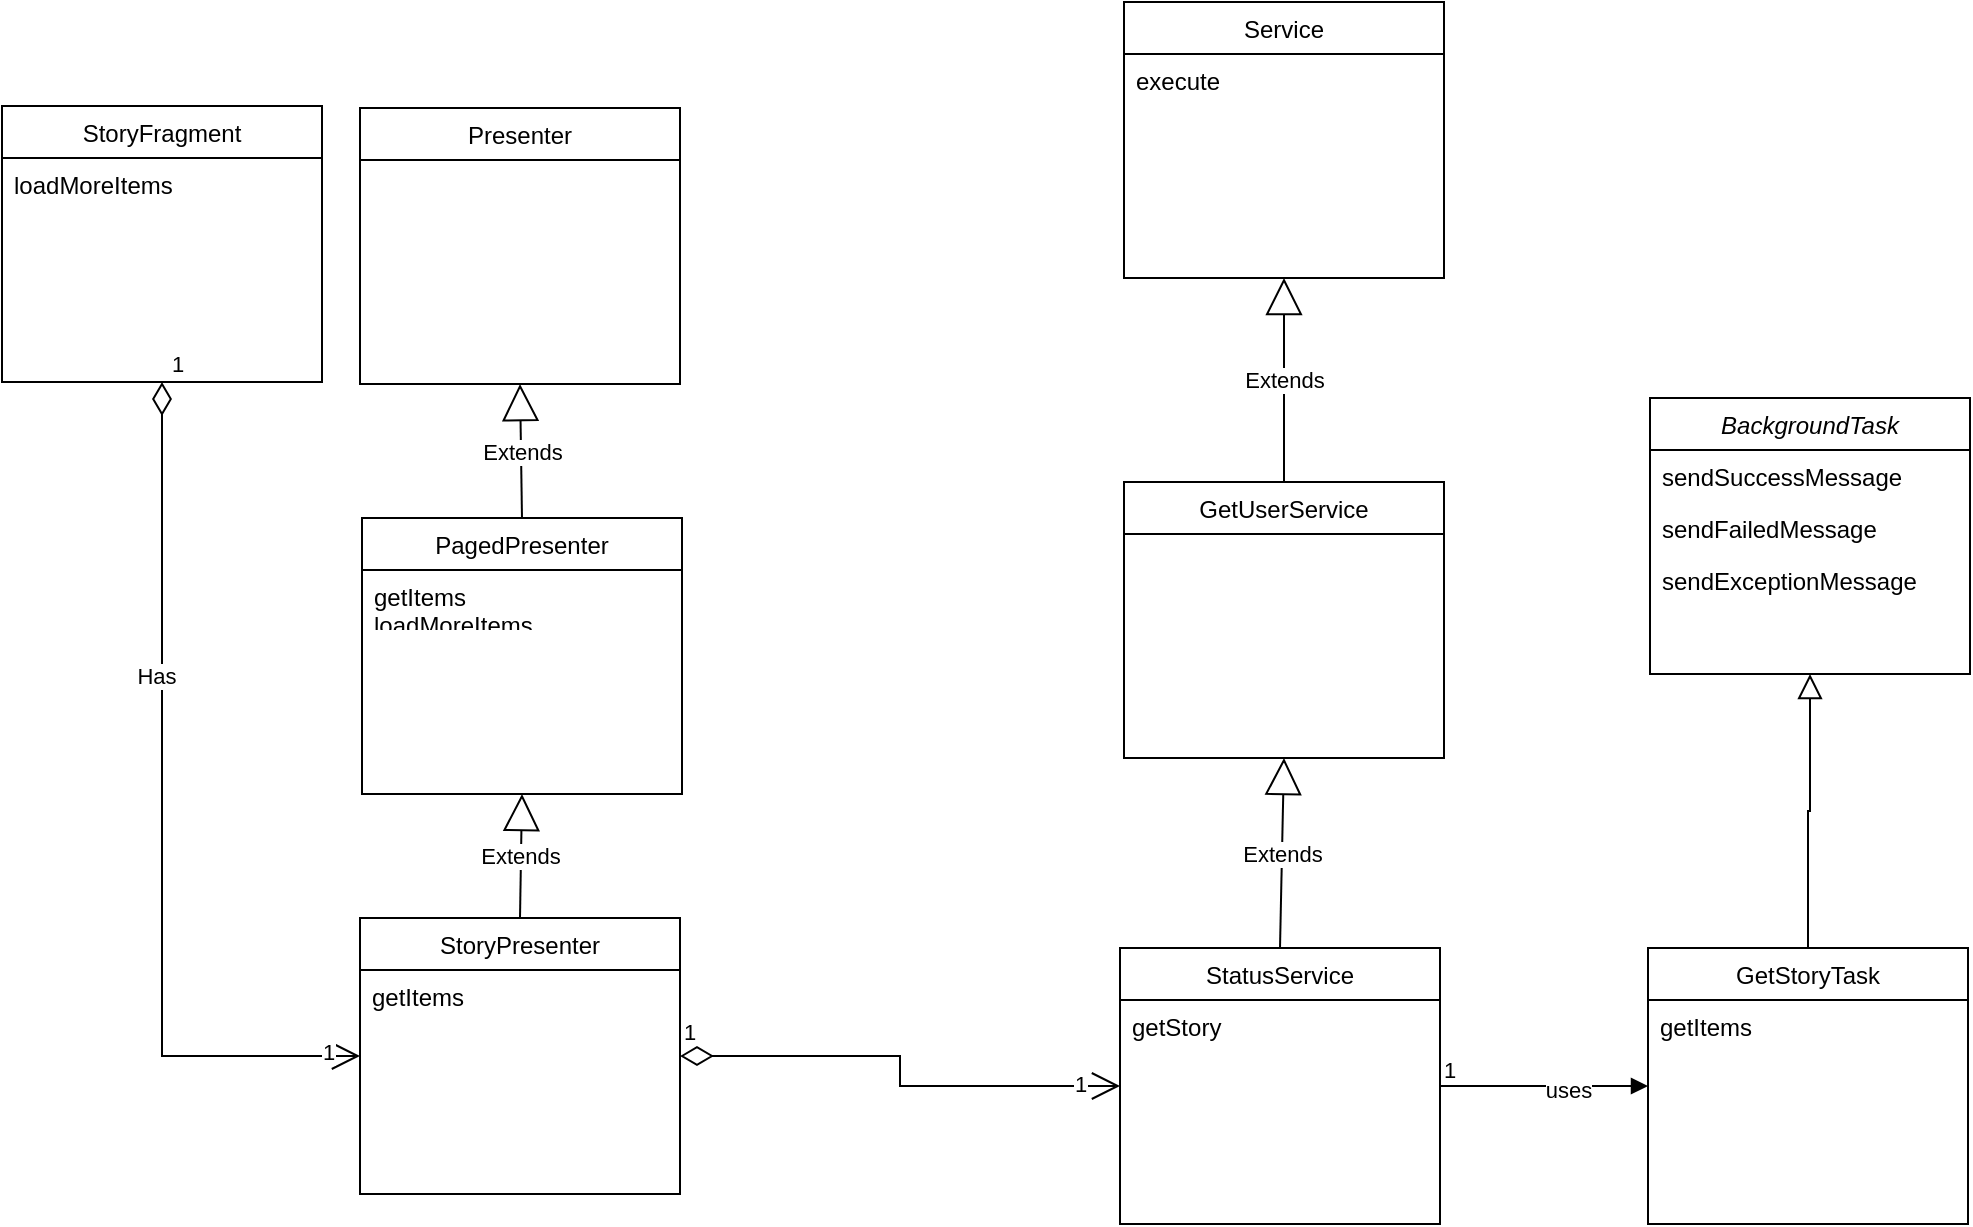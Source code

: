 <mxfile version="16.6.1" type="github" pages="2">
  <diagram id="C5RBs43oDa-KdzZeNtuy" name="Page-1">
    <mxGraphModel dx="1504" dy="644" grid="1" gridSize="1" guides="1" tooltips="1" connect="1" arrows="1" fold="1" page="1" pageScale="1" pageWidth="1169" pageHeight="827" math="0" shadow="0">
      <root>
        <mxCell id="WIyWlLk6GJQsqaUBKTNV-0" />
        <mxCell id="WIyWlLk6GJQsqaUBKTNV-1" parent="WIyWlLk6GJQsqaUBKTNV-0" />
        <mxCell id="zkfFHV4jXpPFQw0GAbJ--0" value="BackgroundTask" style="swimlane;fontStyle=2;align=center;verticalAlign=top;childLayout=stackLayout;horizontal=1;startSize=26;horizontalStack=0;resizeParent=1;resizeLast=0;collapsible=1;marginBottom=0;rounded=0;shadow=0;strokeWidth=1;" parent="WIyWlLk6GJQsqaUBKTNV-1" vertex="1">
          <mxGeometry x="841" y="291" width="160" height="138" as="geometry">
            <mxRectangle x="230" y="140" width="160" height="26" as="alternateBounds" />
          </mxGeometry>
        </mxCell>
        <mxCell id="zkfFHV4jXpPFQw0GAbJ--1" value="sendSuccessMessage" style="text;align=left;verticalAlign=top;spacingLeft=4;spacingRight=4;overflow=hidden;rotatable=0;points=[[0,0.5],[1,0.5]];portConstraint=eastwest;" parent="zkfFHV4jXpPFQw0GAbJ--0" vertex="1">
          <mxGeometry y="26" width="160" height="26" as="geometry" />
        </mxCell>
        <mxCell id="zkfFHV4jXpPFQw0GAbJ--2" value="sendFailedMessage" style="text;align=left;verticalAlign=top;spacingLeft=4;spacingRight=4;overflow=hidden;rotatable=0;points=[[0,0.5],[1,0.5]];portConstraint=eastwest;rounded=0;shadow=0;html=0;" parent="zkfFHV4jXpPFQw0GAbJ--0" vertex="1">
          <mxGeometry y="52" width="160" height="26" as="geometry" />
        </mxCell>
        <mxCell id="zkfFHV4jXpPFQw0GAbJ--3" value="sendExceptionMessage" style="text;align=left;verticalAlign=top;spacingLeft=4;spacingRight=4;overflow=hidden;rotatable=0;points=[[0,0.5],[1,0.5]];portConstraint=eastwest;rounded=0;shadow=0;html=0;" parent="zkfFHV4jXpPFQw0GAbJ--0" vertex="1">
          <mxGeometry y="78" width="160" height="26" as="geometry" />
        </mxCell>
        <mxCell id="zkfFHV4jXpPFQw0GAbJ--6" value="GetStoryTask" style="swimlane;fontStyle=0;align=center;verticalAlign=top;childLayout=stackLayout;horizontal=1;startSize=26;horizontalStack=0;resizeParent=1;resizeLast=0;collapsible=1;marginBottom=0;rounded=0;shadow=0;strokeWidth=1;" parent="WIyWlLk6GJQsqaUBKTNV-1" vertex="1">
          <mxGeometry x="840" y="566" width="160" height="138" as="geometry">
            <mxRectangle x="130" y="380" width="160" height="26" as="alternateBounds" />
          </mxGeometry>
        </mxCell>
        <mxCell id="zkfFHV4jXpPFQw0GAbJ--11" value="getItems" style="text;align=left;verticalAlign=top;spacingLeft=4;spacingRight=4;overflow=hidden;rotatable=0;points=[[0,0.5],[1,0.5]];portConstraint=eastwest;" parent="zkfFHV4jXpPFQw0GAbJ--6" vertex="1">
          <mxGeometry y="26" width="160" height="26" as="geometry" />
        </mxCell>
        <mxCell id="zkfFHV4jXpPFQw0GAbJ--12" value="" style="endArrow=block;endSize=10;endFill=0;shadow=0;strokeWidth=1;rounded=0;edgeStyle=elbowEdgeStyle;elbow=vertical;" parent="WIyWlLk6GJQsqaUBKTNV-1" source="zkfFHV4jXpPFQw0GAbJ--6" target="zkfFHV4jXpPFQw0GAbJ--0" edge="1">
          <mxGeometry width="160" relative="1" as="geometry">
            <mxPoint x="565" y="281" as="sourcePoint" />
            <mxPoint x="565" y="281" as="targetPoint" />
          </mxGeometry>
        </mxCell>
        <mxCell id="kmsofIEx4EjmDfD09ovL-6" value="Service&#xa;" style="swimlane;fontStyle=0;align=center;verticalAlign=top;childLayout=stackLayout;horizontal=1;startSize=26;horizontalStack=0;resizeParent=1;resizeLast=0;collapsible=1;marginBottom=0;rounded=0;shadow=0;strokeWidth=1;" vertex="1" parent="WIyWlLk6GJQsqaUBKTNV-1">
          <mxGeometry x="578" y="93" width="160" height="138" as="geometry">
            <mxRectangle x="130" y="380" width="160" height="26" as="alternateBounds" />
          </mxGeometry>
        </mxCell>
        <mxCell id="kmsofIEx4EjmDfD09ovL-7" value="execute" style="text;align=left;verticalAlign=top;spacingLeft=4;spacingRight=4;overflow=hidden;rotatable=0;points=[[0,0.5],[1,0.5]];portConstraint=eastwest;" vertex="1" parent="kmsofIEx4EjmDfD09ovL-6">
          <mxGeometry y="26" width="160" height="26" as="geometry" />
        </mxCell>
        <mxCell id="kmsofIEx4EjmDfD09ovL-8" value="GetUserService" style="swimlane;fontStyle=0;align=center;verticalAlign=top;childLayout=stackLayout;horizontal=1;startSize=26;horizontalStack=0;resizeParent=1;resizeLast=0;collapsible=1;marginBottom=0;rounded=0;shadow=0;strokeWidth=1;" vertex="1" parent="WIyWlLk6GJQsqaUBKTNV-1">
          <mxGeometry x="578" y="333" width="160" height="138" as="geometry">
            <mxRectangle x="130" y="380" width="160" height="26" as="alternateBounds" />
          </mxGeometry>
        </mxCell>
        <mxCell id="kmsofIEx4EjmDfD09ovL-10" value="StatusService&#xa;" style="swimlane;fontStyle=0;align=center;verticalAlign=top;childLayout=stackLayout;horizontal=1;startSize=26;horizontalStack=0;resizeParent=1;resizeLast=0;collapsible=1;marginBottom=0;rounded=0;shadow=0;strokeWidth=1;" vertex="1" parent="WIyWlLk6GJQsqaUBKTNV-1">
          <mxGeometry x="576" y="566" width="160" height="138" as="geometry">
            <mxRectangle x="130" y="380" width="160" height="26" as="alternateBounds" />
          </mxGeometry>
        </mxCell>
        <mxCell id="kmsofIEx4EjmDfD09ovL-11" value="getStory" style="text;align=left;verticalAlign=top;spacingLeft=4;spacingRight=4;overflow=hidden;rotatable=0;points=[[0,0.5],[1,0.5]];portConstraint=eastwest;" vertex="1" parent="kmsofIEx4EjmDfD09ovL-10">
          <mxGeometry y="26" width="160" height="26" as="geometry" />
        </mxCell>
        <mxCell id="kmsofIEx4EjmDfD09ovL-12" value="StoryFragment" style="swimlane;fontStyle=0;align=center;verticalAlign=top;childLayout=stackLayout;horizontal=1;startSize=26;horizontalStack=0;resizeParent=1;resizeLast=0;collapsible=1;marginBottom=0;rounded=0;shadow=0;strokeWidth=1;" vertex="1" parent="WIyWlLk6GJQsqaUBKTNV-1">
          <mxGeometry x="17" y="145" width="160" height="138" as="geometry">
            <mxRectangle x="130" y="380" width="160" height="26" as="alternateBounds" />
          </mxGeometry>
        </mxCell>
        <mxCell id="kmsofIEx4EjmDfD09ovL-13" value="loadMoreItems" style="text;align=left;verticalAlign=top;spacingLeft=4;spacingRight=4;overflow=hidden;rotatable=0;points=[[0,0.5],[1,0.5]];portConstraint=eastwest;" vertex="1" parent="kmsofIEx4EjmDfD09ovL-12">
          <mxGeometry y="26" width="160" height="26" as="geometry" />
        </mxCell>
        <mxCell id="kmsofIEx4EjmDfD09ovL-14" value="StoryPresenter" style="swimlane;fontStyle=0;align=center;verticalAlign=top;childLayout=stackLayout;horizontal=1;startSize=26;horizontalStack=0;resizeParent=1;resizeLast=0;collapsible=1;marginBottom=0;rounded=0;shadow=0;strokeWidth=1;" vertex="1" parent="WIyWlLk6GJQsqaUBKTNV-1">
          <mxGeometry x="196" y="551" width="160" height="138" as="geometry">
            <mxRectangle x="130" y="380" width="160" height="26" as="alternateBounds" />
          </mxGeometry>
        </mxCell>
        <mxCell id="kmsofIEx4EjmDfD09ovL-15" value="getItems" style="text;align=left;verticalAlign=top;spacingLeft=4;spacingRight=4;overflow=hidden;rotatable=0;points=[[0,0.5],[1,0.5]];portConstraint=eastwest;" vertex="1" parent="kmsofIEx4EjmDfD09ovL-14">
          <mxGeometry y="26" width="160" height="26" as="geometry" />
        </mxCell>
        <mxCell id="kmsofIEx4EjmDfD09ovL-16" value="PagedPresenter" style="swimlane;fontStyle=0;align=center;verticalAlign=top;childLayout=stackLayout;horizontal=1;startSize=26;horizontalStack=0;resizeParent=1;resizeLast=0;collapsible=1;marginBottom=0;rounded=0;shadow=0;strokeWidth=1;" vertex="1" parent="WIyWlLk6GJQsqaUBKTNV-1">
          <mxGeometry x="197" y="351" width="160" height="138" as="geometry">
            <mxRectangle x="130" y="380" width="160" height="26" as="alternateBounds" />
          </mxGeometry>
        </mxCell>
        <mxCell id="kmsofIEx4EjmDfD09ovL-17" value="getItems&#xa;loadMoreItems" style="text;align=left;verticalAlign=top;spacingLeft=4;spacingRight=4;overflow=hidden;rotatable=0;points=[[0,0.5],[1,0.5]];portConstraint=eastwest;" vertex="1" parent="kmsofIEx4EjmDfD09ovL-16">
          <mxGeometry y="26" width="160" height="26" as="geometry" />
        </mxCell>
        <mxCell id="kmsofIEx4EjmDfD09ovL-18" value="Presenter" style="swimlane;fontStyle=0;align=center;verticalAlign=top;childLayout=stackLayout;horizontal=1;startSize=26;horizontalStack=0;resizeParent=1;resizeLast=0;collapsible=1;marginBottom=0;rounded=0;shadow=0;strokeWidth=1;" vertex="1" parent="WIyWlLk6GJQsqaUBKTNV-1">
          <mxGeometry x="196" y="146" width="160" height="138" as="geometry">
            <mxRectangle x="130" y="380" width="160" height="26" as="alternateBounds" />
          </mxGeometry>
        </mxCell>
        <mxCell id="kmsofIEx4EjmDfD09ovL-23" value="Extends" style="endArrow=block;endSize=16;endFill=0;html=1;rounded=0;exitX=0.5;exitY=0;exitDx=0;exitDy=0;entryX=0.5;entryY=1;entryDx=0;entryDy=0;" edge="1" parent="WIyWlLk6GJQsqaUBKTNV-1" source="kmsofIEx4EjmDfD09ovL-14" target="kmsofIEx4EjmDfD09ovL-16">
          <mxGeometry width="160" relative="1" as="geometry">
            <mxPoint x="309" y="528" as="sourcePoint" />
            <mxPoint x="469" y="528" as="targetPoint" />
          </mxGeometry>
        </mxCell>
        <mxCell id="kmsofIEx4EjmDfD09ovL-24" value="Extends" style="endArrow=block;endSize=16;endFill=0;html=1;rounded=0;exitX=0.5;exitY=0;exitDx=0;exitDy=0;entryX=0.5;entryY=1;entryDx=0;entryDy=0;" edge="1" parent="WIyWlLk6GJQsqaUBKTNV-1" source="kmsofIEx4EjmDfD09ovL-16" target="kmsofIEx4EjmDfD09ovL-18">
          <mxGeometry width="160" relative="1" as="geometry">
            <mxPoint x="237" y="322" as="sourcePoint" />
            <mxPoint x="397" y="322" as="targetPoint" />
          </mxGeometry>
        </mxCell>
        <mxCell id="kmsofIEx4EjmDfD09ovL-26" value="1" style="endArrow=open;html=1;endSize=12;startArrow=diamondThin;startSize=14;startFill=0;edgeStyle=orthogonalEdgeStyle;align=left;verticalAlign=bottom;rounded=0;exitX=0.5;exitY=1;exitDx=0;exitDy=0;entryX=0;entryY=0.5;entryDx=0;entryDy=0;" edge="1" parent="WIyWlLk6GJQsqaUBKTNV-1" source="kmsofIEx4EjmDfD09ovL-12" target="kmsofIEx4EjmDfD09ovL-14">
          <mxGeometry x="-1" y="3" relative="1" as="geometry">
            <mxPoint x="47" y="475" as="sourcePoint" />
            <mxPoint x="207" y="475" as="targetPoint" />
          </mxGeometry>
        </mxCell>
        <mxCell id="kmsofIEx4EjmDfD09ovL-31" value="Has" style="edgeLabel;html=1;align=center;verticalAlign=middle;resizable=0;points=[];" vertex="1" connectable="0" parent="kmsofIEx4EjmDfD09ovL-26">
          <mxGeometry x="-0.325" y="-3" relative="1" as="geometry">
            <mxPoint as="offset" />
          </mxGeometry>
        </mxCell>
        <mxCell id="kmsofIEx4EjmDfD09ovL-32" value="1" style="edgeLabel;html=1;align=center;verticalAlign=middle;resizable=0;points=[];" vertex="1" connectable="0" parent="kmsofIEx4EjmDfD09ovL-26">
          <mxGeometry x="0.927" y="2" relative="1" as="geometry">
            <mxPoint as="offset" />
          </mxGeometry>
        </mxCell>
        <mxCell id="kmsofIEx4EjmDfD09ovL-27" value="1" style="endArrow=open;html=1;endSize=12;startArrow=diamondThin;startSize=14;startFill=0;edgeStyle=orthogonalEdgeStyle;align=left;verticalAlign=bottom;rounded=0;entryX=0;entryY=0.5;entryDx=0;entryDy=0;exitX=1;exitY=0.5;exitDx=0;exitDy=0;" edge="1" parent="WIyWlLk6GJQsqaUBKTNV-1" source="kmsofIEx4EjmDfD09ovL-14" target="kmsofIEx4EjmDfD09ovL-10">
          <mxGeometry x="-1" y="3" relative="1" as="geometry">
            <mxPoint x="431" y="686" as="sourcePoint" />
            <mxPoint x="515" y="624" as="targetPoint" />
          </mxGeometry>
        </mxCell>
        <mxCell id="kmsofIEx4EjmDfD09ovL-33" value="1" style="edgeLabel;html=1;align=center;verticalAlign=middle;resizable=0;points=[];" vertex="1" connectable="0" parent="kmsofIEx4EjmDfD09ovL-27">
          <mxGeometry x="0.824" y="1" relative="1" as="geometry">
            <mxPoint as="offset" />
          </mxGeometry>
        </mxCell>
        <mxCell id="kmsofIEx4EjmDfD09ovL-28" value="Extends" style="endArrow=block;endSize=16;endFill=0;html=1;rounded=0;exitX=0.5;exitY=0;exitDx=0;exitDy=0;entryX=0.5;entryY=1;entryDx=0;entryDy=0;" edge="1" parent="WIyWlLk6GJQsqaUBKTNV-1" source="kmsofIEx4EjmDfD09ovL-10" target="kmsofIEx4EjmDfD09ovL-8">
          <mxGeometry width="160" relative="1" as="geometry">
            <mxPoint x="859" y="657" as="sourcePoint" />
            <mxPoint x="1019" y="657" as="targetPoint" />
          </mxGeometry>
        </mxCell>
        <mxCell id="kmsofIEx4EjmDfD09ovL-29" value="Extends" style="endArrow=block;endSize=16;endFill=0;html=1;rounded=0;exitX=0.5;exitY=0;exitDx=0;exitDy=0;entryX=0.5;entryY=1;entryDx=0;entryDy=0;" edge="1" parent="WIyWlLk6GJQsqaUBKTNV-1" source="kmsofIEx4EjmDfD09ovL-8" target="kmsofIEx4EjmDfD09ovL-6">
          <mxGeometry width="160" relative="1" as="geometry">
            <mxPoint x="660" y="266" as="sourcePoint" />
            <mxPoint x="731" y="243" as="targetPoint" />
          </mxGeometry>
        </mxCell>
        <mxCell id="kmsofIEx4EjmDfD09ovL-34" value="" style="endArrow=block;endFill=1;html=1;edgeStyle=orthogonalEdgeStyle;align=left;verticalAlign=top;rounded=0;exitX=1;exitY=0.5;exitDx=0;exitDy=0;entryX=0;entryY=0.5;entryDx=0;entryDy=0;" edge="1" parent="WIyWlLk6GJQsqaUBKTNV-1" source="kmsofIEx4EjmDfD09ovL-10" target="zkfFHV4jXpPFQw0GAbJ--6">
          <mxGeometry x="-1" relative="1" as="geometry">
            <mxPoint x="752" y="740" as="sourcePoint" />
            <mxPoint x="912" y="740" as="targetPoint" />
          </mxGeometry>
        </mxCell>
        <mxCell id="kmsofIEx4EjmDfD09ovL-35" value="1" style="edgeLabel;resizable=0;html=1;align=left;verticalAlign=bottom;" connectable="0" vertex="1" parent="kmsofIEx4EjmDfD09ovL-34">
          <mxGeometry x="-1" relative="1" as="geometry" />
        </mxCell>
        <mxCell id="kmsofIEx4EjmDfD09ovL-36" value="uses" style="edgeLabel;html=1;align=center;verticalAlign=middle;resizable=0;points=[];" vertex="1" connectable="0" parent="kmsofIEx4EjmDfD09ovL-34">
          <mxGeometry x="0.231" y="-2" relative="1" as="geometry">
            <mxPoint as="offset" />
          </mxGeometry>
        </mxCell>
      </root>
    </mxGraphModel>
  </diagram>
  <diagram id="iQ3ubwIp749yjxBsDsRo" name="Page-2">
    <mxGraphModel dx="510" dy="545" grid="1" gridSize="1" guides="1" tooltips="1" connect="1" arrows="1" fold="1" page="1" pageScale="1" pageWidth="827" pageHeight="1169" math="0" shadow="0">
      <root>
        <mxCell id="GoVaNWnmXzu0WusdhL1p-0" />
        <mxCell id="GoVaNWnmXzu0WusdhL1p-1" parent="GoVaNWnmXzu0WusdhL1p-0" />
        <mxCell id="GoVaNWnmXzu0WusdhL1p-3" value="" style="endArrow=none;dashed=1;html=1;rounded=0;entryX=0.5;entryY=1;entryDx=0;entryDy=0;" edge="1" parent="GoVaNWnmXzu0WusdhL1p-1">
          <mxGeometry width="50" height="50" relative="1" as="geometry">
            <mxPoint x="97" y="541" as="sourcePoint" />
            <mxPoint x="98" y="116" as="targetPoint" />
          </mxGeometry>
        </mxCell>
        <mxCell id="GoVaNWnmXzu0WusdhL1p-4" value="loginFragment" style="rounded=1;whiteSpace=wrap;html=1;" vertex="1" parent="GoVaNWnmXzu0WusdhL1p-1">
          <mxGeometry x="52" y="71" width="91" height="50" as="geometry" />
        </mxCell>
        <mxCell id="GoVaNWnmXzu0WusdhL1p-6" value="loginPresenter" style="rounded=1;whiteSpace=wrap;html=1;" vertex="1" parent="GoVaNWnmXzu0WusdhL1p-1">
          <mxGeometry x="189" y="72" width="91" height="50" as="geometry" />
        </mxCell>
        <mxCell id="GoVaNWnmXzu0WusdhL1p-7" value="userService" style="rounded=1;whiteSpace=wrap;html=1;" vertex="1" parent="GoVaNWnmXzu0WusdhL1p-1">
          <mxGeometry x="338" y="73" width="91" height="50" as="geometry" />
        </mxCell>
        <mxCell id="GoVaNWnmXzu0WusdhL1p-9" value="executorService" style="rounded=1;whiteSpace=wrap;html=1;" vertex="1" parent="GoVaNWnmXzu0WusdhL1p-1">
          <mxGeometry x="483" y="74" width="91" height="50" as="geometry" />
        </mxCell>
        <mxCell id="GoVaNWnmXzu0WusdhL1p-15" style="edgeStyle=orthogonalEdgeStyle;rounded=0;orthogonalLoop=1;jettySize=auto;html=1;exitX=1;exitY=0.25;exitDx=0;exitDy=0;entryX=-0.156;entryY=0.144;entryDx=0;entryDy=0;entryPerimeter=0;" edge="1" parent="GoVaNWnmXzu0WusdhL1p-1" source="GoVaNWnmXzu0WusdhL1p-10" target="GoVaNWnmXzu0WusdhL1p-14">
          <mxGeometry relative="1" as="geometry" />
        </mxCell>
        <mxCell id="GoVaNWnmXzu0WusdhL1p-16" value="onClick" style="edgeLabel;html=1;align=center;verticalAlign=middle;resizable=0;points=[];" vertex="1" connectable="0" parent="GoVaNWnmXzu0WusdhL1p-15">
          <mxGeometry x="-0.155" y="1" relative="1" as="geometry">
            <mxPoint as="offset" />
          </mxGeometry>
        </mxCell>
        <mxCell id="GoVaNWnmXzu0WusdhL1p-10" value="" style="rounded=1;whiteSpace=wrap;html=1;" vertex="1" parent="GoVaNWnmXzu0WusdhL1p-1">
          <mxGeometry x="87" y="149" width="24" height="89" as="geometry" />
        </mxCell>
        <mxCell id="GoVaNWnmXzu0WusdhL1p-11" value="" style="endArrow=none;dashed=1;html=1;rounded=0;entryX=0.5;entryY=1;entryDx=0;entryDy=0;" edge="1" parent="GoVaNWnmXzu0WusdhL1p-1">
          <mxGeometry width="50" height="50" relative="1" as="geometry">
            <mxPoint x="235" y="546" as="sourcePoint" />
            <mxPoint x="236" y="121" as="targetPoint" />
          </mxGeometry>
        </mxCell>
        <mxCell id="GoVaNWnmXzu0WusdhL1p-12" value="" style="endArrow=none;dashed=1;html=1;rounded=0;entryX=0.5;entryY=1;entryDx=0;entryDy=0;startArrow=none;" edge="1" parent="GoVaNWnmXzu0WusdhL1p-1" source="GoVaNWnmXzu0WusdhL1p-17">
          <mxGeometry width="50" height="50" relative="1" as="geometry">
            <mxPoint x="384" y="547" as="sourcePoint" />
            <mxPoint x="385" y="122" as="targetPoint" />
          </mxGeometry>
        </mxCell>
        <mxCell id="GoVaNWnmXzu0WusdhL1p-13" value="" style="endArrow=none;dashed=1;html=1;rounded=0;entryX=0.5;entryY=1;entryDx=0;entryDy=0;startArrow=none;" edge="1" parent="GoVaNWnmXzu0WusdhL1p-1" source="GoVaNWnmXzu0WusdhL1p-21">
          <mxGeometry width="50" height="50" relative="1" as="geometry">
            <mxPoint x="528" y="548" as="sourcePoint" />
            <mxPoint x="529" y="123" as="targetPoint" />
          </mxGeometry>
        </mxCell>
        <mxCell id="GoVaNWnmXzu0WusdhL1p-19" style="edgeStyle=orthogonalEdgeStyle;rounded=0;orthogonalLoop=1;jettySize=auto;html=1;exitX=1;exitY=0.25;exitDx=0;exitDy=0;entryX=0.061;entryY=0.153;entryDx=0;entryDy=0;entryPerimeter=0;" edge="1" parent="GoVaNWnmXzu0WusdhL1p-1" source="GoVaNWnmXzu0WusdhL1p-14" target="GoVaNWnmXzu0WusdhL1p-17">
          <mxGeometry relative="1" as="geometry" />
        </mxCell>
        <mxCell id="GoVaNWnmXzu0WusdhL1p-20" value="login" style="edgeLabel;html=1;align=center;verticalAlign=middle;resizable=0;points=[];" vertex="1" connectable="0" parent="GoVaNWnmXzu0WusdhL1p-19">
          <mxGeometry x="0.176" relative="1" as="geometry">
            <mxPoint x="-15" as="offset" />
          </mxGeometry>
        </mxCell>
        <mxCell id="GoVaNWnmXzu0WusdhL1p-14" value="" style="rounded=1;whiteSpace=wrap;html=1;" vertex="1" parent="GoVaNWnmXzu0WusdhL1p-1">
          <mxGeometry x="228" y="158" width="16" height="53" as="geometry" />
        </mxCell>
        <mxCell id="GoVaNWnmXzu0WusdhL1p-23" style="edgeStyle=orthogonalEdgeStyle;rounded=0;orthogonalLoop=1;jettySize=auto;html=1;exitX=1;exitY=0.25;exitDx=0;exitDy=0;entryX=-0.1;entryY=0.119;entryDx=0;entryDy=0;entryPerimeter=0;" edge="1" parent="GoVaNWnmXzu0WusdhL1p-1" source="GoVaNWnmXzu0WusdhL1p-17" target="GoVaNWnmXzu0WusdhL1p-21">
          <mxGeometry relative="1" as="geometry" />
        </mxCell>
        <mxCell id="GoVaNWnmXzu0WusdhL1p-24" value="execute(aLoginTask)" style="edgeLabel;html=1;align=center;verticalAlign=middle;resizable=0;points=[];" vertex="1" connectable="0" parent="GoVaNWnmXzu0WusdhL1p-23">
          <mxGeometry x="0.234" relative="1" as="geometry">
            <mxPoint x="-16" as="offset" />
          </mxGeometry>
        </mxCell>
        <mxCell id="GoVaNWnmXzu0WusdhL1p-17" value="" style="rounded=1;whiteSpace=wrap;html=1;" vertex="1" parent="GoVaNWnmXzu0WusdhL1p-1">
          <mxGeometry x="374.5" y="166" width="17.5" height="36" as="geometry" />
        </mxCell>
        <mxCell id="GoVaNWnmXzu0WusdhL1p-18" value="" style="endArrow=none;dashed=1;html=1;rounded=0;entryX=0.5;entryY=1;entryDx=0;entryDy=0;" edge="1" parent="GoVaNWnmXzu0WusdhL1p-1" target="GoVaNWnmXzu0WusdhL1p-17">
          <mxGeometry width="50" height="50" relative="1" as="geometry">
            <mxPoint x="384" y="547" as="sourcePoint" />
            <mxPoint x="385" y="122" as="targetPoint" />
          </mxGeometry>
        </mxCell>
        <mxCell id="GoVaNWnmXzu0WusdhL1p-28" style="edgeStyle=orthogonalEdgeStyle;rounded=0;orthogonalLoop=1;jettySize=auto;html=1;exitX=1;exitY=0.25;exitDx=0;exitDy=0;entryX=0.022;entryY=0.165;entryDx=0;entryDy=0;entryPerimeter=0;" edge="1" parent="GoVaNWnmXzu0WusdhL1p-1" source="GoVaNWnmXzu0WusdhL1p-21" target="GoVaNWnmXzu0WusdhL1p-27">
          <mxGeometry relative="1" as="geometry" />
        </mxCell>
        <mxCell id="GoVaNWnmXzu0WusdhL1p-29" value="run()" style="edgeLabel;html=1;align=center;verticalAlign=middle;resizable=0;points=[];" vertex="1" connectable="0" parent="GoVaNWnmXzu0WusdhL1p-28">
          <mxGeometry x="-0.279" relative="1" as="geometry">
            <mxPoint x="18" as="offset" />
          </mxGeometry>
        </mxCell>
        <mxCell id="GoVaNWnmXzu0WusdhL1p-21" value="" style="rounded=1;whiteSpace=wrap;html=1;" vertex="1" parent="GoVaNWnmXzu0WusdhL1p-1">
          <mxGeometry x="519" y="177" width="18" height="48" as="geometry" />
        </mxCell>
        <mxCell id="GoVaNWnmXzu0WusdhL1p-22" value="" style="endArrow=none;dashed=1;html=1;rounded=0;entryX=0.5;entryY=1;entryDx=0;entryDy=0;" edge="1" parent="GoVaNWnmXzu0WusdhL1p-1" target="GoVaNWnmXzu0WusdhL1p-21">
          <mxGeometry width="50" height="50" relative="1" as="geometry">
            <mxPoint x="528" y="548" as="sourcePoint" />
            <mxPoint x="529" y="123" as="targetPoint" />
          </mxGeometry>
        </mxCell>
        <mxCell id="GoVaNWnmXzu0WusdhL1p-25" value="aLoginTask" style="rounded=1;whiteSpace=wrap;html=1;" vertex="1" parent="GoVaNWnmXzu0WusdhL1p-1">
          <mxGeometry x="628" y="74" width="91" height="50" as="geometry" />
        </mxCell>
        <mxCell id="GoVaNWnmXzu0WusdhL1p-26" value="" style="endArrow=none;dashed=1;html=1;rounded=0;entryX=0.5;entryY=1;entryDx=0;entryDy=0;" edge="1" parent="GoVaNWnmXzu0WusdhL1p-1">
          <mxGeometry width="50" height="50" relative="1" as="geometry">
            <mxPoint x="673" y="547" as="sourcePoint" />
            <mxPoint x="674" y="122" as="targetPoint" />
          </mxGeometry>
        </mxCell>
        <mxCell id="GoVaNWnmXzu0WusdhL1p-27" value="" style="rounded=1;whiteSpace=wrap;html=1;" vertex="1" parent="GoVaNWnmXzu0WusdhL1p-1">
          <mxGeometry x="664" y="185" width="18" height="79" as="geometry" />
        </mxCell>
      </root>
    </mxGraphModel>
  </diagram>
</mxfile>
